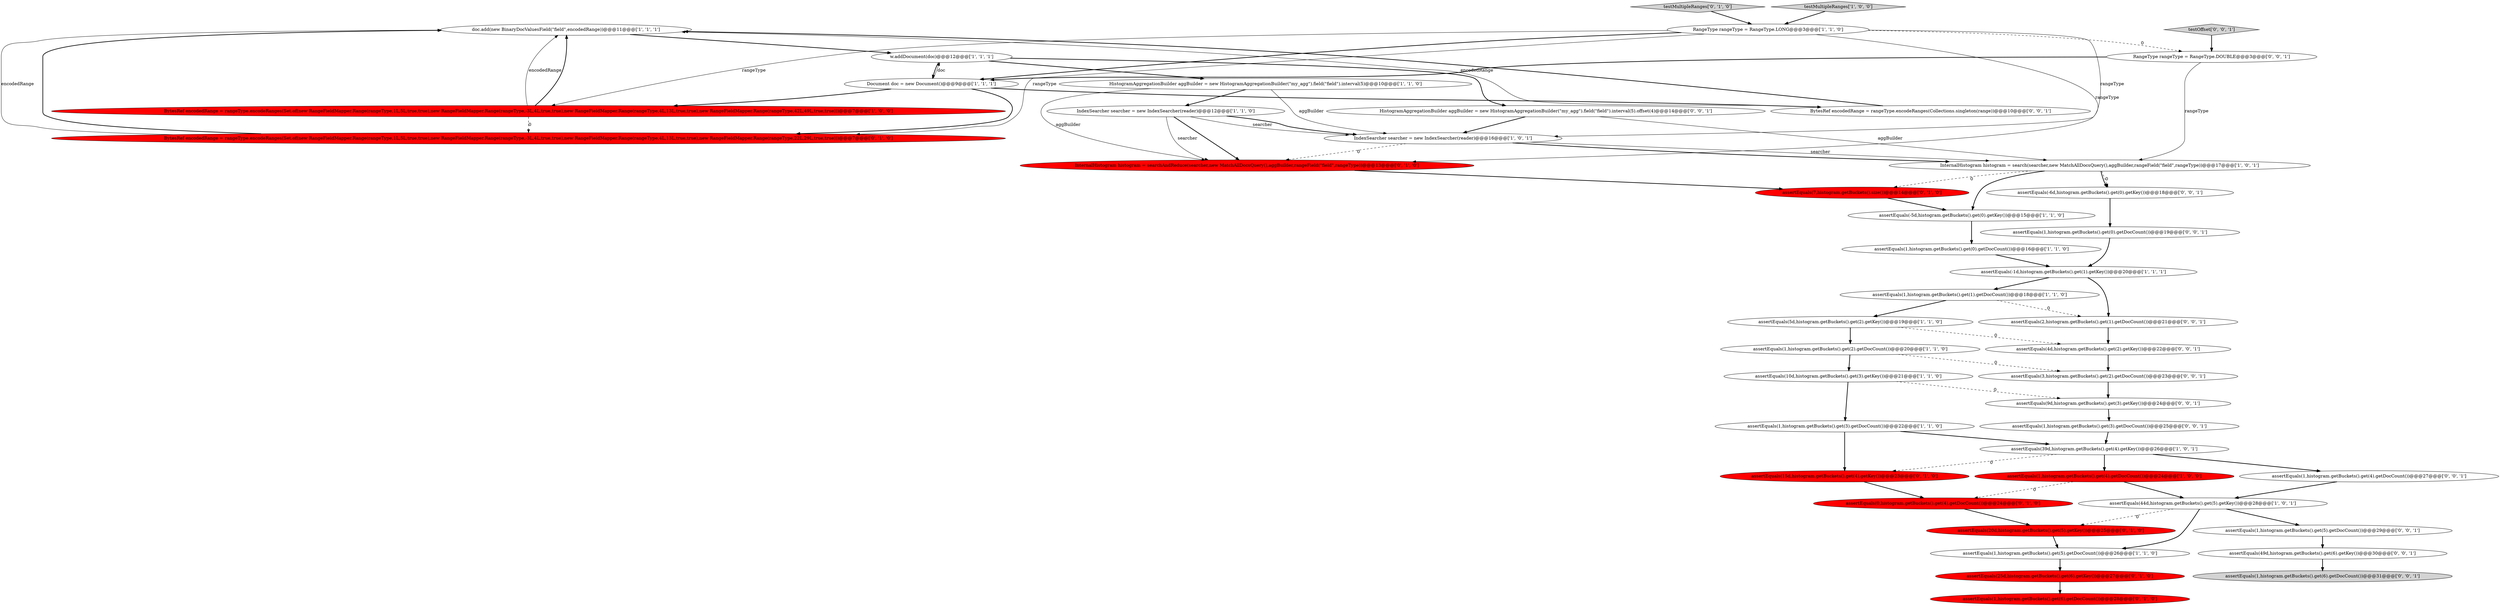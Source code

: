 digraph {
19 [style = filled, label = "doc.add(new BinaryDocValuesField(\"field\",encodedRange))@@@11@@@['1', '1', '1']", fillcolor = white, shape = ellipse image = "AAA0AAABBB1BBB"];
25 [style = filled, label = "BytesRef encodedRange = rangeType.encodeRanges(Set.of(new RangeFieldMapper.Range(rangeType,1L,5L,true,true),new RangeFieldMapper.Range(rangeType,-3L,4L,true,true),new RangeFieldMapper.Range(rangeType,4L,13L,true,true),new RangeFieldMapper.Range(rangeType,22L,29L,true,true)))@@@7@@@['0', '1', '0']", fillcolor = red, shape = ellipse image = "AAA1AAABBB2BBB"];
28 [style = filled, label = "assertEquals(25d,histogram.getBuckets().get(6).getKey())@@@27@@@['0', '1', '0']", fillcolor = red, shape = ellipse image = "AAA1AAABBB2BBB"];
23 [style = filled, label = "assertEquals(0,histogram.getBuckets().get(4).getDocCount())@@@24@@@['0', '1', '0']", fillcolor = red, shape = ellipse image = "AAA1AAABBB2BBB"];
35 [style = filled, label = "testOffset['0', '0', '1']", fillcolor = lightgray, shape = diamond image = "AAA0AAABBB3BBB"];
38 [style = filled, label = "assertEquals(1,histogram.getBuckets().get(5).getDocCount())@@@29@@@['0', '0', '1']", fillcolor = white, shape = ellipse image = "AAA0AAABBB3BBB"];
24 [style = filled, label = "testMultipleRanges['0', '1', '0']", fillcolor = lightgray, shape = diamond image = "AAA0AAABBB2BBB"];
2 [style = filled, label = "w.addDocument(doc)@@@12@@@['1', '1', '1']", fillcolor = white, shape = ellipse image = "AAA0AAABBB1BBB"];
18 [style = filled, label = "assertEquals(10d,histogram.getBuckets().get(3).getKey())@@@21@@@['1', '1', '0']", fillcolor = white, shape = ellipse image = "AAA0AAABBB1BBB"];
13 [style = filled, label = "assertEquals(-1d,histogram.getBuckets().get(1).getKey())@@@20@@@['1', '1', '1']", fillcolor = white, shape = ellipse image = "AAA0AAABBB1BBB"];
14 [style = filled, label = "assertEquals(44d,histogram.getBuckets().get(5).getKey())@@@28@@@['1', '0', '1']", fillcolor = white, shape = ellipse image = "AAA0AAABBB1BBB"];
31 [style = filled, label = "BytesRef encodedRange = rangeType.encodeRanges(Collections.singleton(range))@@@10@@@['0', '0', '1']", fillcolor = white, shape = ellipse image = "AAA0AAABBB3BBB"];
27 [style = filled, label = "assertEquals(7,histogram.getBuckets().size())@@@14@@@['0', '1', '0']", fillcolor = red, shape = ellipse image = "AAA1AAABBB2BBB"];
30 [style = filled, label = "assertEquals(1,histogram.getBuckets().get(6).getDocCount())@@@28@@@['0', '1', '0']", fillcolor = red, shape = ellipse image = "AAA1AAABBB2BBB"];
29 [style = filled, label = "assertEquals(20d,histogram.getBuckets().get(5).getKey())@@@25@@@['0', '1', '0']", fillcolor = red, shape = ellipse image = "AAA1AAABBB2BBB"];
36 [style = filled, label = "assertEquals(1,histogram.getBuckets().get(6).getDocCount())@@@31@@@['0', '0', '1']", fillcolor = lightgray, shape = ellipse image = "AAA0AAABBB3BBB"];
34 [style = filled, label = "assertEquals(49d,histogram.getBuckets().get(6).getKey())@@@30@@@['0', '0', '1']", fillcolor = white, shape = ellipse image = "AAA0AAABBB3BBB"];
26 [style = filled, label = "InternalHistogram histogram = searchAndReduce(searcher,new MatchAllDocsQuery(),aggBuilder,rangeField(\"field\",rangeType))@@@13@@@['0', '1', '0']", fillcolor = red, shape = ellipse image = "AAA1AAABBB2BBB"];
7 [style = filled, label = "IndexSearcher searcher = new IndexSearcher(reader)@@@16@@@['1', '0', '1']", fillcolor = white, shape = ellipse image = "AAA0AAABBB1BBB"];
8 [style = filled, label = "InternalHistogram histogram = search(searcher,new MatchAllDocsQuery(),aggBuilder,rangeField(\"field\",rangeType))@@@17@@@['1', '0', '1']", fillcolor = white, shape = ellipse image = "AAA0AAABBB1BBB"];
1 [style = filled, label = "RangeType rangeType = RangeType.LONG@@@3@@@['1', '1', '0']", fillcolor = white, shape = ellipse image = "AAA0AAABBB1BBB"];
22 [style = filled, label = "assertEquals(15d,histogram.getBuckets().get(4).getKey())@@@23@@@['0', '1', '0']", fillcolor = red, shape = ellipse image = "AAA1AAABBB2BBB"];
4 [style = filled, label = "HistogramAggregationBuilder aggBuilder = new HistogramAggregationBuilder(\"my_agg\").field(\"field\").interval(5)@@@10@@@['1', '1', '0']", fillcolor = white, shape = ellipse image = "AAA0AAABBB1BBB"];
41 [style = filled, label = "assertEquals(1,histogram.getBuckets().get(3).getDocCount())@@@25@@@['0', '0', '1']", fillcolor = white, shape = ellipse image = "AAA0AAABBB3BBB"];
15 [style = filled, label = "assertEquals(-5d,histogram.getBuckets().get(0).getKey())@@@15@@@['1', '1', '0']", fillcolor = white, shape = ellipse image = "AAA0AAABBB1BBB"];
21 [style = filled, label = "assertEquals(1,histogram.getBuckets().get(4).getDocCount())@@@24@@@['1', '0', '0']", fillcolor = red, shape = ellipse image = "AAA1AAABBB1BBB"];
43 [style = filled, label = "assertEquals(1,histogram.getBuckets().get(0).getDocCount())@@@19@@@['0', '0', '1']", fillcolor = white, shape = ellipse image = "AAA0AAABBB3BBB"];
12 [style = filled, label = "IndexSearcher searcher = new IndexSearcher(reader)@@@12@@@['1', '1', '0']", fillcolor = white, shape = ellipse image = "AAA0AAABBB1BBB"];
5 [style = filled, label = "assertEquals(1,histogram.getBuckets().get(3).getDocCount())@@@22@@@['1', '1', '0']", fillcolor = white, shape = ellipse image = "AAA0AAABBB1BBB"];
37 [style = filled, label = "assertEquals(4d,histogram.getBuckets().get(2).getKey())@@@22@@@['0', '0', '1']", fillcolor = white, shape = ellipse image = "AAA0AAABBB3BBB"];
11 [style = filled, label = "assertEquals(5d,histogram.getBuckets().get(2).getKey())@@@19@@@['1', '1', '0']", fillcolor = white, shape = ellipse image = "AAA0AAABBB1BBB"];
17 [style = filled, label = "assertEquals(1,histogram.getBuckets().get(0).getDocCount())@@@16@@@['1', '1', '0']", fillcolor = white, shape = ellipse image = "AAA0AAABBB1BBB"];
45 [style = filled, label = "assertEquals(9d,histogram.getBuckets().get(3).getKey())@@@24@@@['0', '0', '1']", fillcolor = white, shape = ellipse image = "AAA0AAABBB3BBB"];
3 [style = filled, label = "Document doc = new Document()@@@9@@@['1', '1', '1']", fillcolor = white, shape = ellipse image = "AAA0AAABBB1BBB"];
32 [style = filled, label = "RangeType rangeType = RangeType.DOUBLE@@@3@@@['0', '0', '1']", fillcolor = white, shape = ellipse image = "AAA0AAABBB3BBB"];
42 [style = filled, label = "assertEquals(3,histogram.getBuckets().get(2).getDocCount())@@@23@@@['0', '0', '1']", fillcolor = white, shape = ellipse image = "AAA0AAABBB3BBB"];
0 [style = filled, label = "testMultipleRanges['1', '0', '0']", fillcolor = lightgray, shape = diamond image = "AAA0AAABBB1BBB"];
44 [style = filled, label = "assertEquals(2,histogram.getBuckets().get(1).getDocCount())@@@21@@@['0', '0', '1']", fillcolor = white, shape = ellipse image = "AAA0AAABBB3BBB"];
33 [style = filled, label = "assertEquals(-6d,histogram.getBuckets().get(0).getKey())@@@18@@@['0', '0', '1']", fillcolor = white, shape = ellipse image = "AAA0AAABBB3BBB"];
39 [style = filled, label = "assertEquals(1,histogram.getBuckets().get(4).getDocCount())@@@27@@@['0', '0', '1']", fillcolor = white, shape = ellipse image = "AAA0AAABBB3BBB"];
20 [style = filled, label = "assertEquals(1,histogram.getBuckets().get(1).getDocCount())@@@18@@@['1', '1', '0']", fillcolor = white, shape = ellipse image = "AAA0AAABBB1BBB"];
6 [style = filled, label = "assertEquals(1,histogram.getBuckets().get(5).getDocCount())@@@26@@@['1', '1', '0']", fillcolor = white, shape = ellipse image = "AAA0AAABBB1BBB"];
16 [style = filled, label = "BytesRef encodedRange = rangeType.encodeRanges(Set.of(new RangeFieldMapper.Range(rangeType,1L,5L,true,true),new RangeFieldMapper.Range(rangeType,-3L,4L,true,true),new RangeFieldMapper.Range(rangeType,4L,13L,true,true),new RangeFieldMapper.Range(rangeType,42L,49L,true,true)))@@@7@@@['1', '0', '0']", fillcolor = red, shape = ellipse image = "AAA1AAABBB1BBB"];
10 [style = filled, label = "assertEquals(39d,histogram.getBuckets().get(4).getKey())@@@26@@@['1', '0', '1']", fillcolor = white, shape = ellipse image = "AAA0AAABBB1BBB"];
40 [style = filled, label = "HistogramAggregationBuilder aggBuilder = new HistogramAggregationBuilder(\"my_agg\").field(\"field\").interval(5).offset(4)@@@14@@@['0', '0', '1']", fillcolor = white, shape = ellipse image = "AAA0AAABBB3BBB"];
9 [style = filled, label = "assertEquals(1,histogram.getBuckets().get(2).getDocCount())@@@20@@@['1', '1', '0']", fillcolor = white, shape = ellipse image = "AAA0AAABBB1BBB"];
45->41 [style = bold, label=""];
5->10 [style = bold, label=""];
8->33 [style = bold, label=""];
7->8 [style = solid, label="searcher"];
8->15 [style = bold, label=""];
28->30 [style = bold, label=""];
9->42 [style = dashed, label="0"];
42->45 [style = bold, label=""];
3->25 [style = bold, label=""];
3->31 [style = bold, label=""];
16->19 [style = solid, label="encodedRange"];
16->25 [style = dashed, label="0"];
8->33 [style = dashed, label="0"];
2->3 [style = bold, label=""];
13->44 [style = bold, label=""];
1->3 [style = bold, label=""];
1->26 [style = solid, label="rangeType"];
39->14 [style = bold, label=""];
35->32 [style = bold, label=""];
14->38 [style = bold, label=""];
19->2 [style = bold, label=""];
10->21 [style = bold, label=""];
20->11 [style = bold, label=""];
3->16 [style = bold, label=""];
12->26 [style = bold, label=""];
16->19 [style = bold, label=""];
7->8 [style = bold, label=""];
11->9 [style = bold, label=""];
2->4 [style = bold, label=""];
22->23 [style = bold, label=""];
41->10 [style = bold, label=""];
10->22 [style = dashed, label="0"];
12->7 [style = bold, label=""];
27->15 [style = bold, label=""];
3->2 [style = solid, label="doc"];
23->29 [style = bold, label=""];
43->13 [style = bold, label=""];
12->7 [style = solid, label="searcher"];
26->27 [style = bold, label=""];
15->17 [style = bold, label=""];
29->6 [style = bold, label=""];
40->7 [style = bold, label=""];
1->16 [style = solid, label="rangeType"];
40->8 [style = solid, label="aggBuilder"];
9->18 [style = bold, label=""];
12->26 [style = solid, label="searcher"];
1->32 [style = dashed, label="0"];
10->39 [style = bold, label=""];
1->7 [style = solid, label="rangeType"];
4->7 [style = solid, label="aggBuilder"];
0->1 [style = bold, label=""];
18->5 [style = bold, label=""];
25->19 [style = solid, label="encodedRange"];
34->36 [style = bold, label=""];
33->43 [style = bold, label=""];
25->19 [style = bold, label=""];
38->34 [style = bold, label=""];
18->45 [style = dashed, label="0"];
4->12 [style = bold, label=""];
8->27 [style = dashed, label="0"];
11->37 [style = dashed, label="0"];
31->19 [style = solid, label="encodedRange"];
17->13 [style = bold, label=""];
44->37 [style = bold, label=""];
24->1 [style = bold, label=""];
4->26 [style = solid, label="aggBuilder"];
32->8 [style = solid, label="rangeType"];
7->26 [style = dashed, label="0"];
21->23 [style = dashed, label="0"];
32->3 [style = bold, label=""];
5->22 [style = bold, label=""];
1->25 [style = solid, label="rangeType"];
14->29 [style = dashed, label="0"];
2->40 [style = bold, label=""];
14->6 [style = bold, label=""];
31->19 [style = bold, label=""];
37->42 [style = bold, label=""];
20->44 [style = dashed, label="0"];
6->28 [style = bold, label=""];
21->14 [style = bold, label=""];
13->20 [style = bold, label=""];
}
